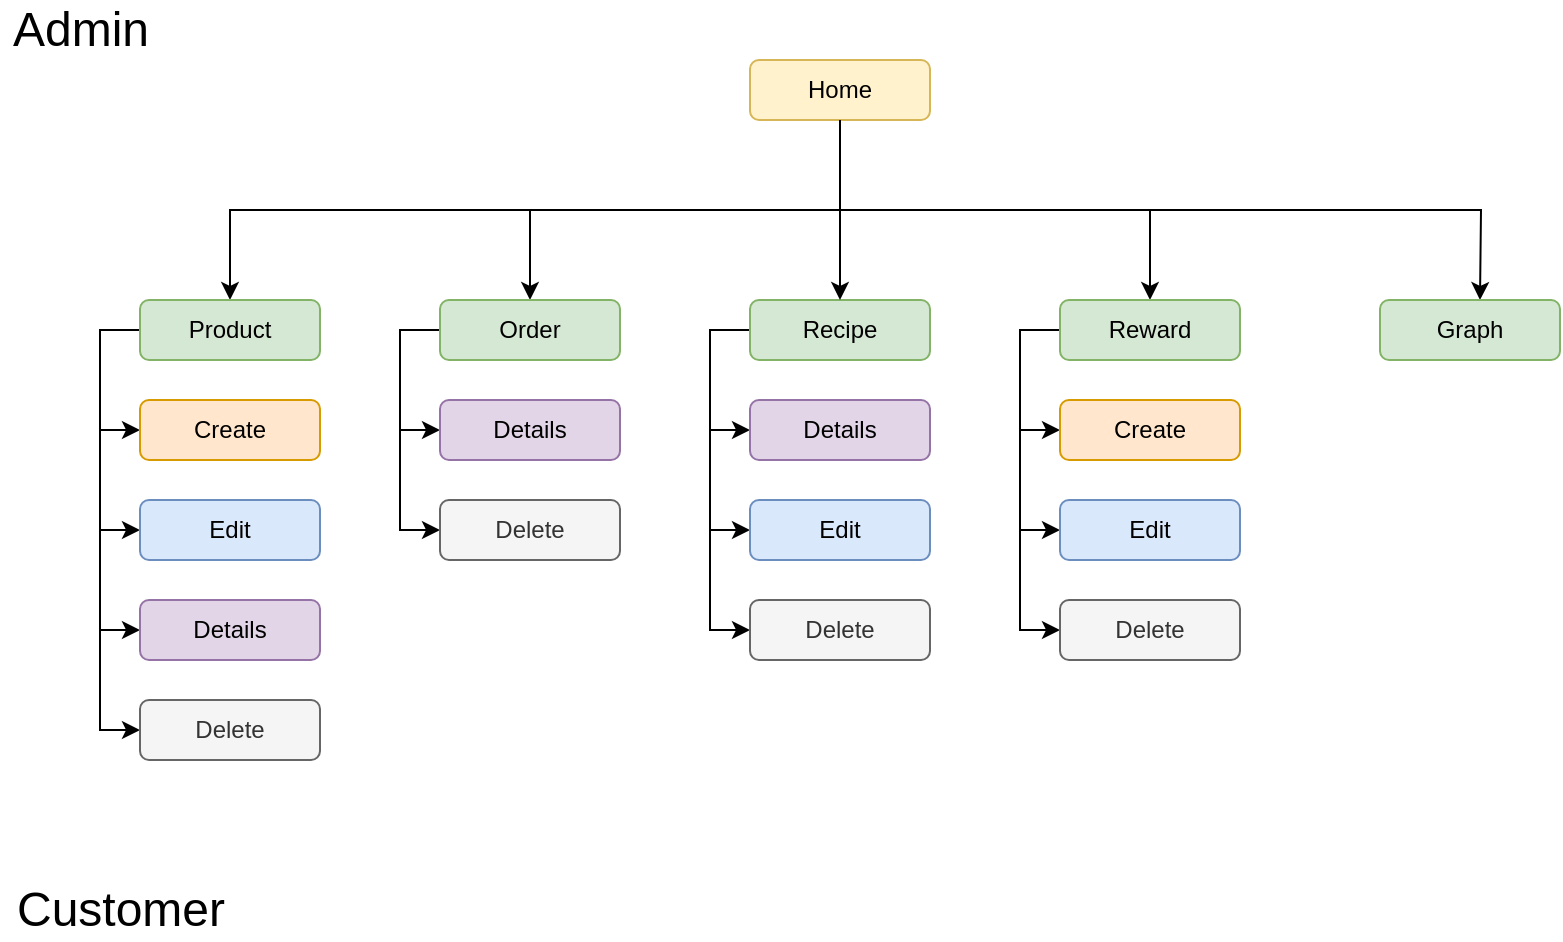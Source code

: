 <mxfile version="14.6.12" type="github">
  <diagram id="EhWtwpeXCGjJ4XowC7TY" name="Page-1">
    <mxGraphModel dx="1422" dy="803" grid="1" gridSize="10" guides="1" tooltips="1" connect="1" arrows="1" fold="1" page="1" pageScale="1" pageWidth="850" pageHeight="1100" math="0" shadow="0">
      <root>
        <mxCell id="0" />
        <mxCell id="1" parent="0" />
        <mxCell id="9wh7mOHJgfpe4IS8YTvC-1" value="Admin" style="text;html=1;align=center;verticalAlign=middle;resizable=0;points=[];autosize=1;strokeColor=none;fontSize=24;" vertex="1" parent="1">
          <mxGeometry width="80" height="30" as="geometry" />
        </mxCell>
        <mxCell id="9wh7mOHJgfpe4IS8YTvC-11" style="edgeStyle=orthogonalEdgeStyle;rounded=0;orthogonalLoop=1;jettySize=auto;html=1;exitX=0.5;exitY=1;exitDx=0;exitDy=0;fontSize=12;entryX=0.5;entryY=0;entryDx=0;entryDy=0;" edge="1" parent="1" source="9wh7mOHJgfpe4IS8YTvC-2" target="9wh7mOHJgfpe4IS8YTvC-30">
          <mxGeometry relative="1" as="geometry">
            <mxPoint x="260" y="150" as="targetPoint" />
          </mxGeometry>
        </mxCell>
        <mxCell id="9wh7mOHJgfpe4IS8YTvC-12" style="edgeStyle=orthogonalEdgeStyle;rounded=0;orthogonalLoop=1;jettySize=auto;html=1;exitX=0.5;exitY=1;exitDx=0;exitDy=0;entryX=0.5;entryY=0;entryDx=0;entryDy=0;fontSize=12;" edge="1" parent="1" source="9wh7mOHJgfpe4IS8YTvC-2" target="9wh7mOHJgfpe4IS8YTvC-28">
          <mxGeometry relative="1" as="geometry">
            <mxPoint x="577.5" y="150" as="targetPoint" />
          </mxGeometry>
        </mxCell>
        <mxCell id="9wh7mOHJgfpe4IS8YTvC-13" style="edgeStyle=orthogonalEdgeStyle;rounded=0;orthogonalLoop=1;jettySize=auto;html=1;exitX=0.5;exitY=1;exitDx=0;exitDy=0;fontSize=12;" edge="1" parent="1" source="9wh7mOHJgfpe4IS8YTvC-2">
          <mxGeometry relative="1" as="geometry">
            <mxPoint x="740" y="150" as="targetPoint" />
          </mxGeometry>
        </mxCell>
        <mxCell id="9wh7mOHJgfpe4IS8YTvC-14" style="edgeStyle=orthogonalEdgeStyle;rounded=0;orthogonalLoop=1;jettySize=auto;html=1;exitX=0.5;exitY=1;exitDx=0;exitDy=0;entryX=0.5;entryY=0;entryDx=0;entryDy=0;fontSize=12;" edge="1" parent="1" source="9wh7mOHJgfpe4IS8YTvC-2" target="9wh7mOHJgfpe4IS8YTvC-27">
          <mxGeometry relative="1" as="geometry">
            <mxPoint x="100" y="150" as="targetPoint" />
          </mxGeometry>
        </mxCell>
        <mxCell id="9wh7mOHJgfpe4IS8YTvC-2" value="Home" style="rounded=1;whiteSpace=wrap;html=1;fontSize=12;fillColor=#fff2cc;strokeColor=#d6b656;" vertex="1" parent="1">
          <mxGeometry x="375" y="30" width="90" height="30" as="geometry" />
        </mxCell>
        <mxCell id="9wh7mOHJgfpe4IS8YTvC-51" style="edgeStyle=orthogonalEdgeStyle;rounded=0;orthogonalLoop=1;jettySize=auto;html=1;exitX=0;exitY=0.5;exitDx=0;exitDy=0;entryX=0;entryY=0.5;entryDx=0;entryDy=0;fontSize=12;" edge="1" parent="1" source="9wh7mOHJgfpe4IS8YTvC-6" target="9wh7mOHJgfpe4IS8YTvC-37">
          <mxGeometry relative="1" as="geometry" />
        </mxCell>
        <mxCell id="9wh7mOHJgfpe4IS8YTvC-52" style="edgeStyle=orthogonalEdgeStyle;rounded=0;orthogonalLoop=1;jettySize=auto;html=1;exitX=0;exitY=0.5;exitDx=0;exitDy=0;entryX=0;entryY=0.5;entryDx=0;entryDy=0;fontSize=12;" edge="1" parent="1" source="9wh7mOHJgfpe4IS8YTvC-6" target="9wh7mOHJgfpe4IS8YTvC-38">
          <mxGeometry relative="1" as="geometry" />
        </mxCell>
        <mxCell id="9wh7mOHJgfpe4IS8YTvC-53" style="edgeStyle=orthogonalEdgeStyle;rounded=0;orthogonalLoop=1;jettySize=auto;html=1;exitX=0;exitY=0.5;exitDx=0;exitDy=0;entryX=0;entryY=0.5;entryDx=0;entryDy=0;fontSize=12;" edge="1" parent="1" source="9wh7mOHJgfpe4IS8YTvC-6" target="9wh7mOHJgfpe4IS8YTvC-39">
          <mxGeometry relative="1" as="geometry" />
        </mxCell>
        <mxCell id="9wh7mOHJgfpe4IS8YTvC-6" value="Recipe" style="rounded=1;whiteSpace=wrap;html=1;fontSize=12;fillColor=#d5e8d4;strokeColor=#82b366;" vertex="1" parent="1">
          <mxGeometry x="375" y="150" width="90" height="30" as="geometry" />
        </mxCell>
        <mxCell id="9wh7mOHJgfpe4IS8YTvC-9" value="" style="endArrow=classic;html=1;fontSize=12;exitX=0.5;exitY=1;exitDx=0;exitDy=0;" edge="1" parent="1" source="9wh7mOHJgfpe4IS8YTvC-2" target="9wh7mOHJgfpe4IS8YTvC-6">
          <mxGeometry width="50" height="50" relative="1" as="geometry">
            <mxPoint x="400" y="430" as="sourcePoint" />
            <mxPoint x="450" y="380" as="targetPoint" />
          </mxGeometry>
        </mxCell>
        <mxCell id="9wh7mOHJgfpe4IS8YTvC-43" style="edgeStyle=orthogonalEdgeStyle;rounded=0;orthogonalLoop=1;jettySize=auto;html=1;exitX=0;exitY=0.5;exitDx=0;exitDy=0;entryX=0;entryY=0.5;entryDx=0;entryDy=0;fontSize=12;" edge="1" parent="1" source="9wh7mOHJgfpe4IS8YTvC-27" target="9wh7mOHJgfpe4IS8YTvC-31">
          <mxGeometry relative="1" as="geometry" />
        </mxCell>
        <mxCell id="9wh7mOHJgfpe4IS8YTvC-44" style="edgeStyle=orthogonalEdgeStyle;rounded=0;orthogonalLoop=1;jettySize=auto;html=1;exitX=0;exitY=0.5;exitDx=0;exitDy=0;entryX=0;entryY=0.5;entryDx=0;entryDy=0;fontSize=12;" edge="1" parent="1" source="9wh7mOHJgfpe4IS8YTvC-27" target="9wh7mOHJgfpe4IS8YTvC-32">
          <mxGeometry relative="1" as="geometry" />
        </mxCell>
        <mxCell id="9wh7mOHJgfpe4IS8YTvC-45" style="edgeStyle=orthogonalEdgeStyle;rounded=0;orthogonalLoop=1;jettySize=auto;html=1;exitX=0;exitY=0.5;exitDx=0;exitDy=0;entryX=0;entryY=0.5;entryDx=0;entryDy=0;fontSize=12;" edge="1" parent="1" source="9wh7mOHJgfpe4IS8YTvC-27" target="9wh7mOHJgfpe4IS8YTvC-33">
          <mxGeometry relative="1" as="geometry" />
        </mxCell>
        <mxCell id="9wh7mOHJgfpe4IS8YTvC-46" style="edgeStyle=orthogonalEdgeStyle;rounded=0;orthogonalLoop=1;jettySize=auto;html=1;exitX=0;exitY=0.5;exitDx=0;exitDy=0;entryX=0;entryY=0.5;entryDx=0;entryDy=0;fontSize=12;" edge="1" parent="1" source="9wh7mOHJgfpe4IS8YTvC-27" target="9wh7mOHJgfpe4IS8YTvC-34">
          <mxGeometry relative="1" as="geometry" />
        </mxCell>
        <mxCell id="9wh7mOHJgfpe4IS8YTvC-27" value="Product" style="rounded=1;whiteSpace=wrap;html=1;fontSize=12;fillColor=#d5e8d4;strokeColor=#82b366;" vertex="1" parent="1">
          <mxGeometry x="70" y="150" width="90" height="30" as="geometry" />
        </mxCell>
        <mxCell id="9wh7mOHJgfpe4IS8YTvC-54" style="edgeStyle=orthogonalEdgeStyle;rounded=0;orthogonalLoop=1;jettySize=auto;html=1;exitX=0;exitY=0.5;exitDx=0;exitDy=0;entryX=0;entryY=0.5;entryDx=0;entryDy=0;fontSize=12;" edge="1" parent="1" source="9wh7mOHJgfpe4IS8YTvC-28" target="9wh7mOHJgfpe4IS8YTvC-40">
          <mxGeometry relative="1" as="geometry" />
        </mxCell>
        <mxCell id="9wh7mOHJgfpe4IS8YTvC-55" style="edgeStyle=orthogonalEdgeStyle;rounded=0;orthogonalLoop=1;jettySize=auto;html=1;exitX=0;exitY=0.5;exitDx=0;exitDy=0;entryX=0;entryY=0.5;entryDx=0;entryDy=0;fontSize=12;" edge="1" parent="1" source="9wh7mOHJgfpe4IS8YTvC-28" target="9wh7mOHJgfpe4IS8YTvC-41">
          <mxGeometry relative="1" as="geometry" />
        </mxCell>
        <mxCell id="9wh7mOHJgfpe4IS8YTvC-56" style="edgeStyle=orthogonalEdgeStyle;rounded=0;orthogonalLoop=1;jettySize=auto;html=1;exitX=0;exitY=0.5;exitDx=0;exitDy=0;entryX=0;entryY=0.5;entryDx=0;entryDy=0;fontSize=12;" edge="1" parent="1" source="9wh7mOHJgfpe4IS8YTvC-28" target="9wh7mOHJgfpe4IS8YTvC-42">
          <mxGeometry relative="1" as="geometry" />
        </mxCell>
        <mxCell id="9wh7mOHJgfpe4IS8YTvC-28" value="Reward" style="rounded=1;whiteSpace=wrap;html=1;fontSize=12;fillColor=#d5e8d4;strokeColor=#82b366;" vertex="1" parent="1">
          <mxGeometry x="530" y="150" width="90" height="30" as="geometry" />
        </mxCell>
        <mxCell id="9wh7mOHJgfpe4IS8YTvC-29" value="Graph" style="rounded=1;whiteSpace=wrap;html=1;fontSize=12;fillColor=#d5e8d4;strokeColor=#82b366;" vertex="1" parent="1">
          <mxGeometry x="690" y="150" width="90" height="30" as="geometry" />
        </mxCell>
        <mxCell id="9wh7mOHJgfpe4IS8YTvC-47" style="edgeStyle=orthogonalEdgeStyle;rounded=0;orthogonalLoop=1;jettySize=auto;html=1;exitX=0;exitY=0.5;exitDx=0;exitDy=0;entryX=0;entryY=0.5;entryDx=0;entryDy=0;fontSize=12;" edge="1" parent="1" source="9wh7mOHJgfpe4IS8YTvC-30" target="9wh7mOHJgfpe4IS8YTvC-35">
          <mxGeometry relative="1" as="geometry" />
        </mxCell>
        <mxCell id="9wh7mOHJgfpe4IS8YTvC-48" style="edgeStyle=orthogonalEdgeStyle;rounded=0;orthogonalLoop=1;jettySize=auto;html=1;exitX=0;exitY=0.5;exitDx=0;exitDy=0;entryX=0;entryY=0.5;entryDx=0;entryDy=0;fontSize=12;" edge="1" parent="1" source="9wh7mOHJgfpe4IS8YTvC-30" target="9wh7mOHJgfpe4IS8YTvC-36">
          <mxGeometry relative="1" as="geometry" />
        </mxCell>
        <mxCell id="9wh7mOHJgfpe4IS8YTvC-30" value="Order" style="rounded=1;whiteSpace=wrap;html=1;fontSize=12;fillColor=#d5e8d4;strokeColor=#82b366;" vertex="1" parent="1">
          <mxGeometry x="220" y="150" width="90" height="30" as="geometry" />
        </mxCell>
        <mxCell id="9wh7mOHJgfpe4IS8YTvC-31" value="Create" style="rounded=1;whiteSpace=wrap;html=1;fontSize=12;fillColor=#ffe6cc;strokeColor=#d79b00;" vertex="1" parent="1">
          <mxGeometry x="70" y="200" width="90" height="30" as="geometry" />
        </mxCell>
        <mxCell id="9wh7mOHJgfpe4IS8YTvC-32" value="Edit" style="rounded=1;whiteSpace=wrap;html=1;fontSize=12;fillColor=#dae8fc;strokeColor=#6c8ebf;" vertex="1" parent="1">
          <mxGeometry x="70" y="250" width="90" height="30" as="geometry" />
        </mxCell>
        <mxCell id="9wh7mOHJgfpe4IS8YTvC-33" value="Details" style="rounded=1;whiteSpace=wrap;html=1;fontSize=12;fillColor=#e1d5e7;strokeColor=#9673a6;" vertex="1" parent="1">
          <mxGeometry x="70" y="300" width="90" height="30" as="geometry" />
        </mxCell>
        <mxCell id="9wh7mOHJgfpe4IS8YTvC-34" value="Delete" style="rounded=1;whiteSpace=wrap;html=1;fontSize=12;fillColor=#f5f5f5;strokeColor=#666666;fontColor=#333333;" vertex="1" parent="1">
          <mxGeometry x="70" y="350" width="90" height="30" as="geometry" />
        </mxCell>
        <mxCell id="9wh7mOHJgfpe4IS8YTvC-35" value="Details" style="rounded=1;whiteSpace=wrap;html=1;fontSize=12;fillColor=#e1d5e7;strokeColor=#9673a6;" vertex="1" parent="1">
          <mxGeometry x="220" y="200" width="90" height="30" as="geometry" />
        </mxCell>
        <mxCell id="9wh7mOHJgfpe4IS8YTvC-36" value="Delete" style="rounded=1;whiteSpace=wrap;html=1;fontSize=12;fillColor=#f5f5f5;strokeColor=#666666;fontColor=#333333;" vertex="1" parent="1">
          <mxGeometry x="220" y="250" width="90" height="30" as="geometry" />
        </mxCell>
        <mxCell id="9wh7mOHJgfpe4IS8YTvC-37" value="Details" style="rounded=1;whiteSpace=wrap;html=1;fontSize=12;fillColor=#e1d5e7;strokeColor=#9673a6;" vertex="1" parent="1">
          <mxGeometry x="375" y="200" width="90" height="30" as="geometry" />
        </mxCell>
        <mxCell id="9wh7mOHJgfpe4IS8YTvC-38" value="Edit" style="rounded=1;whiteSpace=wrap;html=1;fontSize=12;fillColor=#dae8fc;strokeColor=#6c8ebf;" vertex="1" parent="1">
          <mxGeometry x="375" y="250" width="90" height="30" as="geometry" />
        </mxCell>
        <mxCell id="9wh7mOHJgfpe4IS8YTvC-39" value="Delete" style="rounded=1;whiteSpace=wrap;html=1;fontSize=12;fillColor=#f5f5f5;strokeColor=#666666;fontColor=#333333;" vertex="1" parent="1">
          <mxGeometry x="375" y="300" width="90" height="30" as="geometry" />
        </mxCell>
        <mxCell id="9wh7mOHJgfpe4IS8YTvC-40" value="Create" style="rounded=1;whiteSpace=wrap;html=1;fontSize=12;fillColor=#ffe6cc;strokeColor=#d79b00;" vertex="1" parent="1">
          <mxGeometry x="530" y="200" width="90" height="30" as="geometry" />
        </mxCell>
        <mxCell id="9wh7mOHJgfpe4IS8YTvC-41" value="Edit" style="rounded=1;whiteSpace=wrap;html=1;fontSize=12;fillColor=#dae8fc;strokeColor=#6c8ebf;" vertex="1" parent="1">
          <mxGeometry x="530" y="250" width="90" height="30" as="geometry" />
        </mxCell>
        <mxCell id="9wh7mOHJgfpe4IS8YTvC-42" value="Delete" style="rounded=1;whiteSpace=wrap;html=1;fontSize=12;fillColor=#f5f5f5;strokeColor=#666666;fontColor=#333333;" vertex="1" parent="1">
          <mxGeometry x="530" y="300" width="90" height="30" as="geometry" />
        </mxCell>
        <mxCell id="9wh7mOHJgfpe4IS8YTvC-57" value="Customer" style="text;html=1;align=center;verticalAlign=middle;resizable=0;points=[];autosize=1;strokeColor=none;fontSize=24;" vertex="1" parent="1">
          <mxGeometry y="440" width="120" height="30" as="geometry" />
        </mxCell>
      </root>
    </mxGraphModel>
  </diagram>
</mxfile>
